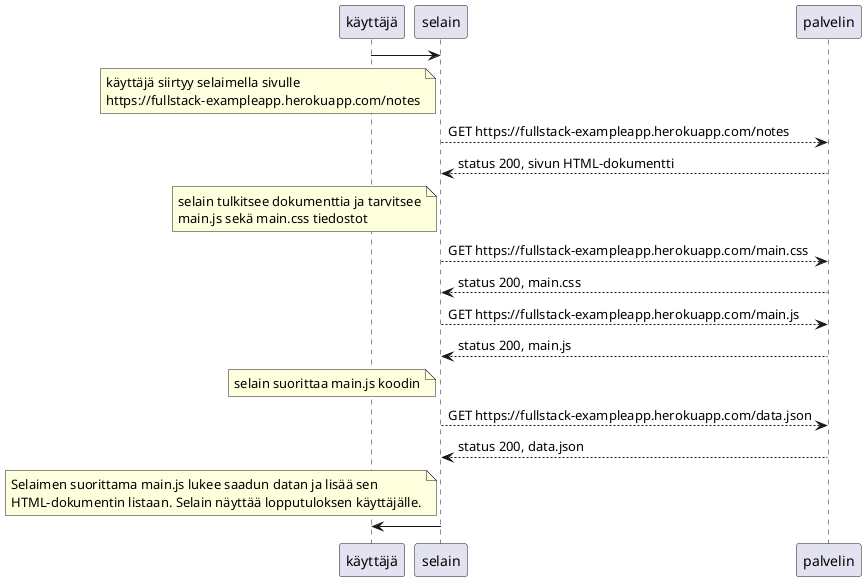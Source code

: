 @startuml

käyttäjä->selain:
note left of selain
käyttäjä siirtyy selaimella sivulle
https://fullstack-exampleapp.herokuapp.com/notes
end note
selain-->palvelin: GET https://fullstack-exampleapp.herokuapp.com/notes
palvelin-->selain: status 200, sivun HTML-dokumentti
note left of selain
selain tulkitsee dokumenttia ja tarvitsee
main.js sekä main.css tiedostot
end note
selain-->palvelin: GET https://fullstack-exampleapp.herokuapp.com/main.css
palvelin-->selain: status 200, main.css

selain-->palvelin: GET https://fullstack-exampleapp.herokuapp.com/main.js
palvelin-->selain: status 200, main.js
note left of selain
selain suorittaa main.js koodin
end note
selain-->palvelin: GET https://fullstack-exampleapp.herokuapp.com/data.json
palvelin-->selain: status 200, data.json
note left of selain
Selaimen suorittama main.js lukee saadun datan ja lisää sen
HTML-dokumentin listaan. Selain näyttää lopputuloksen käyttäjälle.
end note
selain->käyttäjä:

@enduml
